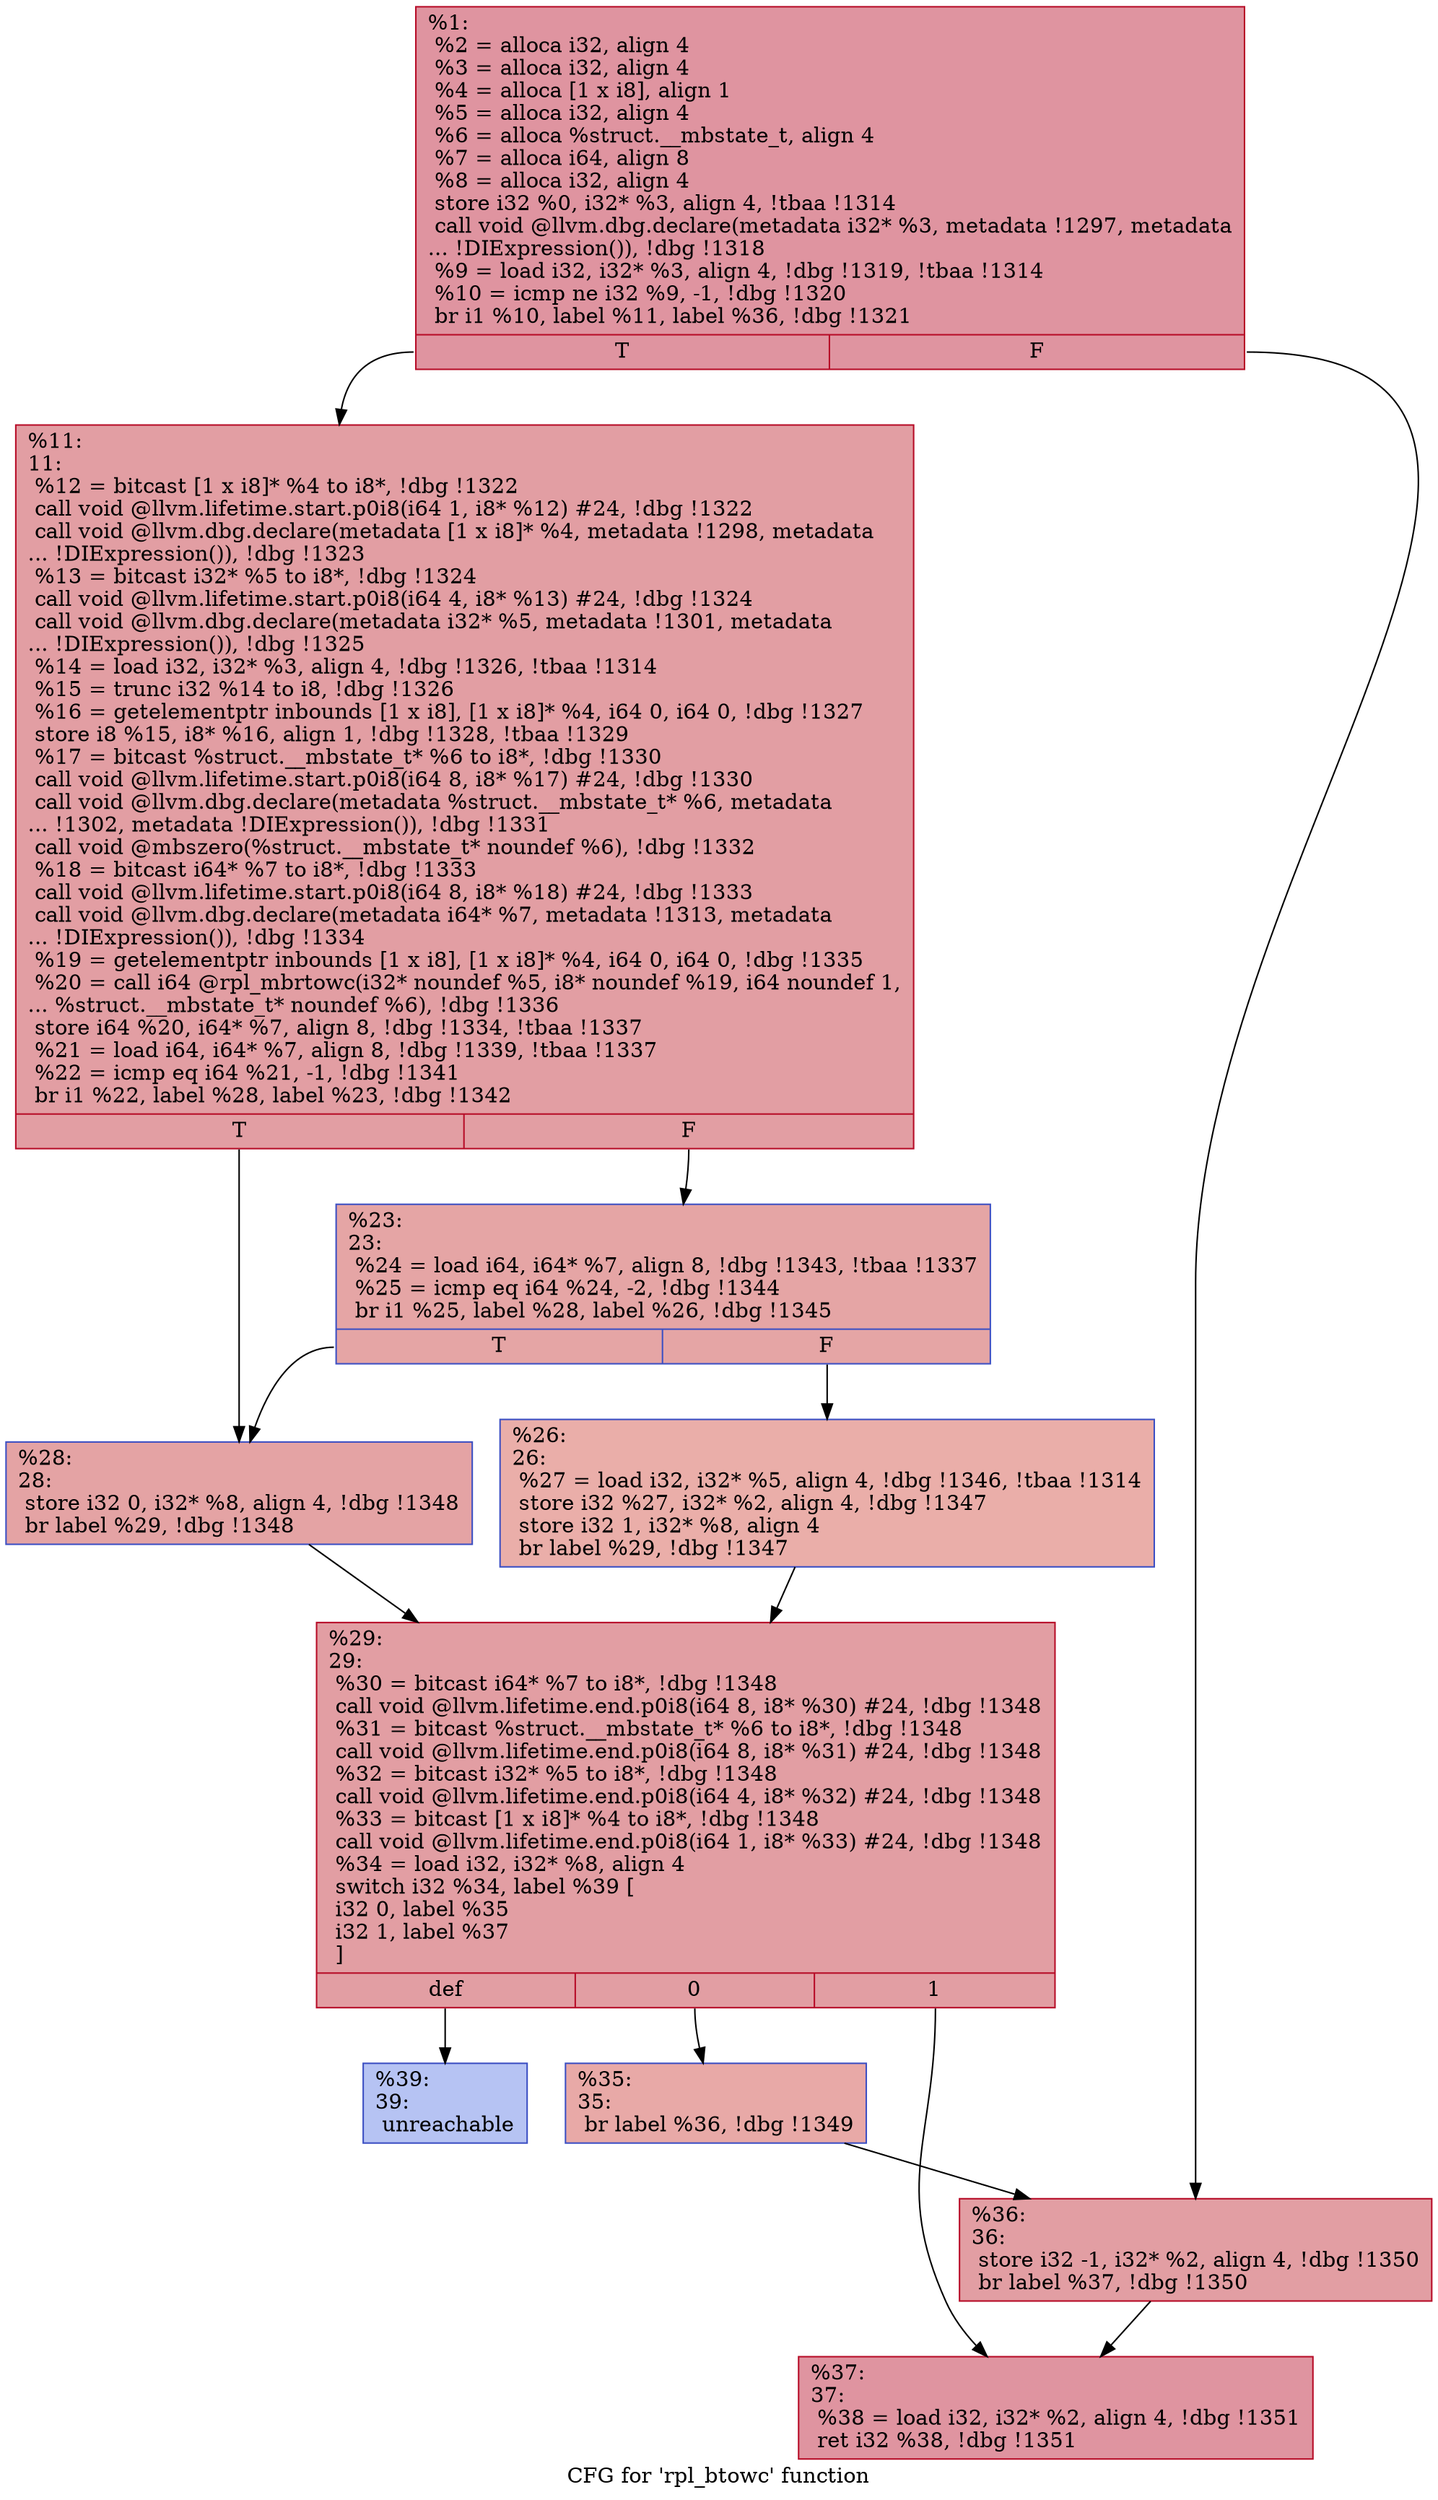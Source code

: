 digraph "CFG for 'rpl_btowc' function" {
	label="CFG for 'rpl_btowc' function";

	Node0x1e900e0 [shape=record,color="#b70d28ff", style=filled, fillcolor="#b70d2870",label="{%1:\l  %2 = alloca i32, align 4\l  %3 = alloca i32, align 4\l  %4 = alloca [1 x i8], align 1\l  %5 = alloca i32, align 4\l  %6 = alloca %struct.__mbstate_t, align 4\l  %7 = alloca i64, align 8\l  %8 = alloca i32, align 4\l  store i32 %0, i32* %3, align 4, !tbaa !1314\l  call void @llvm.dbg.declare(metadata i32* %3, metadata !1297, metadata\l... !DIExpression()), !dbg !1318\l  %9 = load i32, i32* %3, align 4, !dbg !1319, !tbaa !1314\l  %10 = icmp ne i32 %9, -1, !dbg !1320\l  br i1 %10, label %11, label %36, !dbg !1321\l|{<s0>T|<s1>F}}"];
	Node0x1e900e0:s0 -> Node0x1e90bd0;
	Node0x1e900e0:s1 -> Node0x1e90db0;
	Node0x1e90bd0 [shape=record,color="#b70d28ff", style=filled, fillcolor="#be242e70",label="{%11:\l11:                                               \l  %12 = bitcast [1 x i8]* %4 to i8*, !dbg !1322\l  call void @llvm.lifetime.start.p0i8(i64 1, i8* %12) #24, !dbg !1322\l  call void @llvm.dbg.declare(metadata [1 x i8]* %4, metadata !1298, metadata\l... !DIExpression()), !dbg !1323\l  %13 = bitcast i32* %5 to i8*, !dbg !1324\l  call void @llvm.lifetime.start.p0i8(i64 4, i8* %13) #24, !dbg !1324\l  call void @llvm.dbg.declare(metadata i32* %5, metadata !1301, metadata\l... !DIExpression()), !dbg !1325\l  %14 = load i32, i32* %3, align 4, !dbg !1326, !tbaa !1314\l  %15 = trunc i32 %14 to i8, !dbg !1326\l  %16 = getelementptr inbounds [1 x i8], [1 x i8]* %4, i64 0, i64 0, !dbg !1327\l  store i8 %15, i8* %16, align 1, !dbg !1328, !tbaa !1329\l  %17 = bitcast %struct.__mbstate_t* %6 to i8*, !dbg !1330\l  call void @llvm.lifetime.start.p0i8(i64 8, i8* %17) #24, !dbg !1330\l  call void @llvm.dbg.declare(metadata %struct.__mbstate_t* %6, metadata\l... !1302, metadata !DIExpression()), !dbg !1331\l  call void @mbszero(%struct.__mbstate_t* noundef %6), !dbg !1332\l  %18 = bitcast i64* %7 to i8*, !dbg !1333\l  call void @llvm.lifetime.start.p0i8(i64 8, i8* %18) #24, !dbg !1333\l  call void @llvm.dbg.declare(metadata i64* %7, metadata !1313, metadata\l... !DIExpression()), !dbg !1334\l  %19 = getelementptr inbounds [1 x i8], [1 x i8]* %4, i64 0, i64 0, !dbg !1335\l  %20 = call i64 @rpl_mbrtowc(i32* noundef %5, i8* noundef %19, i64 noundef 1,\l... %struct.__mbstate_t* noundef %6), !dbg !1336\l  store i64 %20, i64* %7, align 8, !dbg !1334, !tbaa !1337\l  %21 = load i64, i64* %7, align 8, !dbg !1339, !tbaa !1337\l  %22 = icmp eq i64 %21, -1, !dbg !1341\l  br i1 %22, label %28, label %23, !dbg !1342\l|{<s0>T|<s1>F}}"];
	Node0x1e90bd0:s0 -> Node0x1e90cc0;
	Node0x1e90bd0:s1 -> Node0x1e90c20;
	Node0x1e90c20 [shape=record,color="#3d50c3ff", style=filled, fillcolor="#c5333470",label="{%23:\l23:                                               \l  %24 = load i64, i64* %7, align 8, !dbg !1343, !tbaa !1337\l  %25 = icmp eq i64 %24, -2, !dbg !1344\l  br i1 %25, label %28, label %26, !dbg !1345\l|{<s0>T|<s1>F}}"];
	Node0x1e90c20:s0 -> Node0x1e90cc0;
	Node0x1e90c20:s1 -> Node0x1e90c70;
	Node0x1e90c70 [shape=record,color="#3d50c3ff", style=filled, fillcolor="#d0473d70",label="{%26:\l26:                                               \l  %27 = load i32, i32* %5, align 4, !dbg !1346, !tbaa !1314\l  store i32 %27, i32* %2, align 4, !dbg !1347\l  store i32 1, i32* %8, align 4\l  br label %29, !dbg !1347\l}"];
	Node0x1e90c70 -> Node0x1e90d10;
	Node0x1e90cc0 [shape=record,color="#3d50c3ff", style=filled, fillcolor="#c32e3170",label="{%28:\l28:                                               \l  store i32 0, i32* %8, align 4, !dbg !1348\l  br label %29, !dbg !1348\l}"];
	Node0x1e90cc0 -> Node0x1e90d10;
	Node0x1e90d10 [shape=record,color="#b70d28ff", style=filled, fillcolor="#be242e70",label="{%29:\l29:                                               \l  %30 = bitcast i64* %7 to i8*, !dbg !1348\l  call void @llvm.lifetime.end.p0i8(i64 8, i8* %30) #24, !dbg !1348\l  %31 = bitcast %struct.__mbstate_t* %6 to i8*, !dbg !1348\l  call void @llvm.lifetime.end.p0i8(i64 8, i8* %31) #24, !dbg !1348\l  %32 = bitcast i32* %5 to i8*, !dbg !1348\l  call void @llvm.lifetime.end.p0i8(i64 4, i8* %32) #24, !dbg !1348\l  %33 = bitcast [1 x i8]* %4 to i8*, !dbg !1348\l  call void @llvm.lifetime.end.p0i8(i64 1, i8* %33) #24, !dbg !1348\l  %34 = load i32, i32* %8, align 4\l  switch i32 %34, label %39 [\l    i32 0, label %35\l    i32 1, label %37\l  ]\l|{<s0>def|<s1>0|<s2>1}}"];
	Node0x1e90d10:s0 -> Node0x1e90e50;
	Node0x1e90d10:s1 -> Node0x1e90d60;
	Node0x1e90d10:s2 -> Node0x1e90e00;
	Node0x1e90d60 [shape=record,color="#3d50c3ff", style=filled, fillcolor="#ca3b3770",label="{%35:\l35:                                               \l  br label %36, !dbg !1349\l}"];
	Node0x1e90d60 -> Node0x1e90db0;
	Node0x1e90db0 [shape=record,color="#b70d28ff", style=filled, fillcolor="#be242e70",label="{%36:\l36:                                               \l  store i32 -1, i32* %2, align 4, !dbg !1350\l  br label %37, !dbg !1350\l}"];
	Node0x1e90db0 -> Node0x1e90e00;
	Node0x1e90e00 [shape=record,color="#b70d28ff", style=filled, fillcolor="#b70d2870",label="{%37:\l37:                                               \l  %38 = load i32, i32* %2, align 4, !dbg !1351\l  ret i32 %38, !dbg !1351\l}"];
	Node0x1e90e50 [shape=record,color="#3d50c3ff", style=filled, fillcolor="#5977e370",label="{%39:\l39:                                               \l  unreachable\l}"];
}
